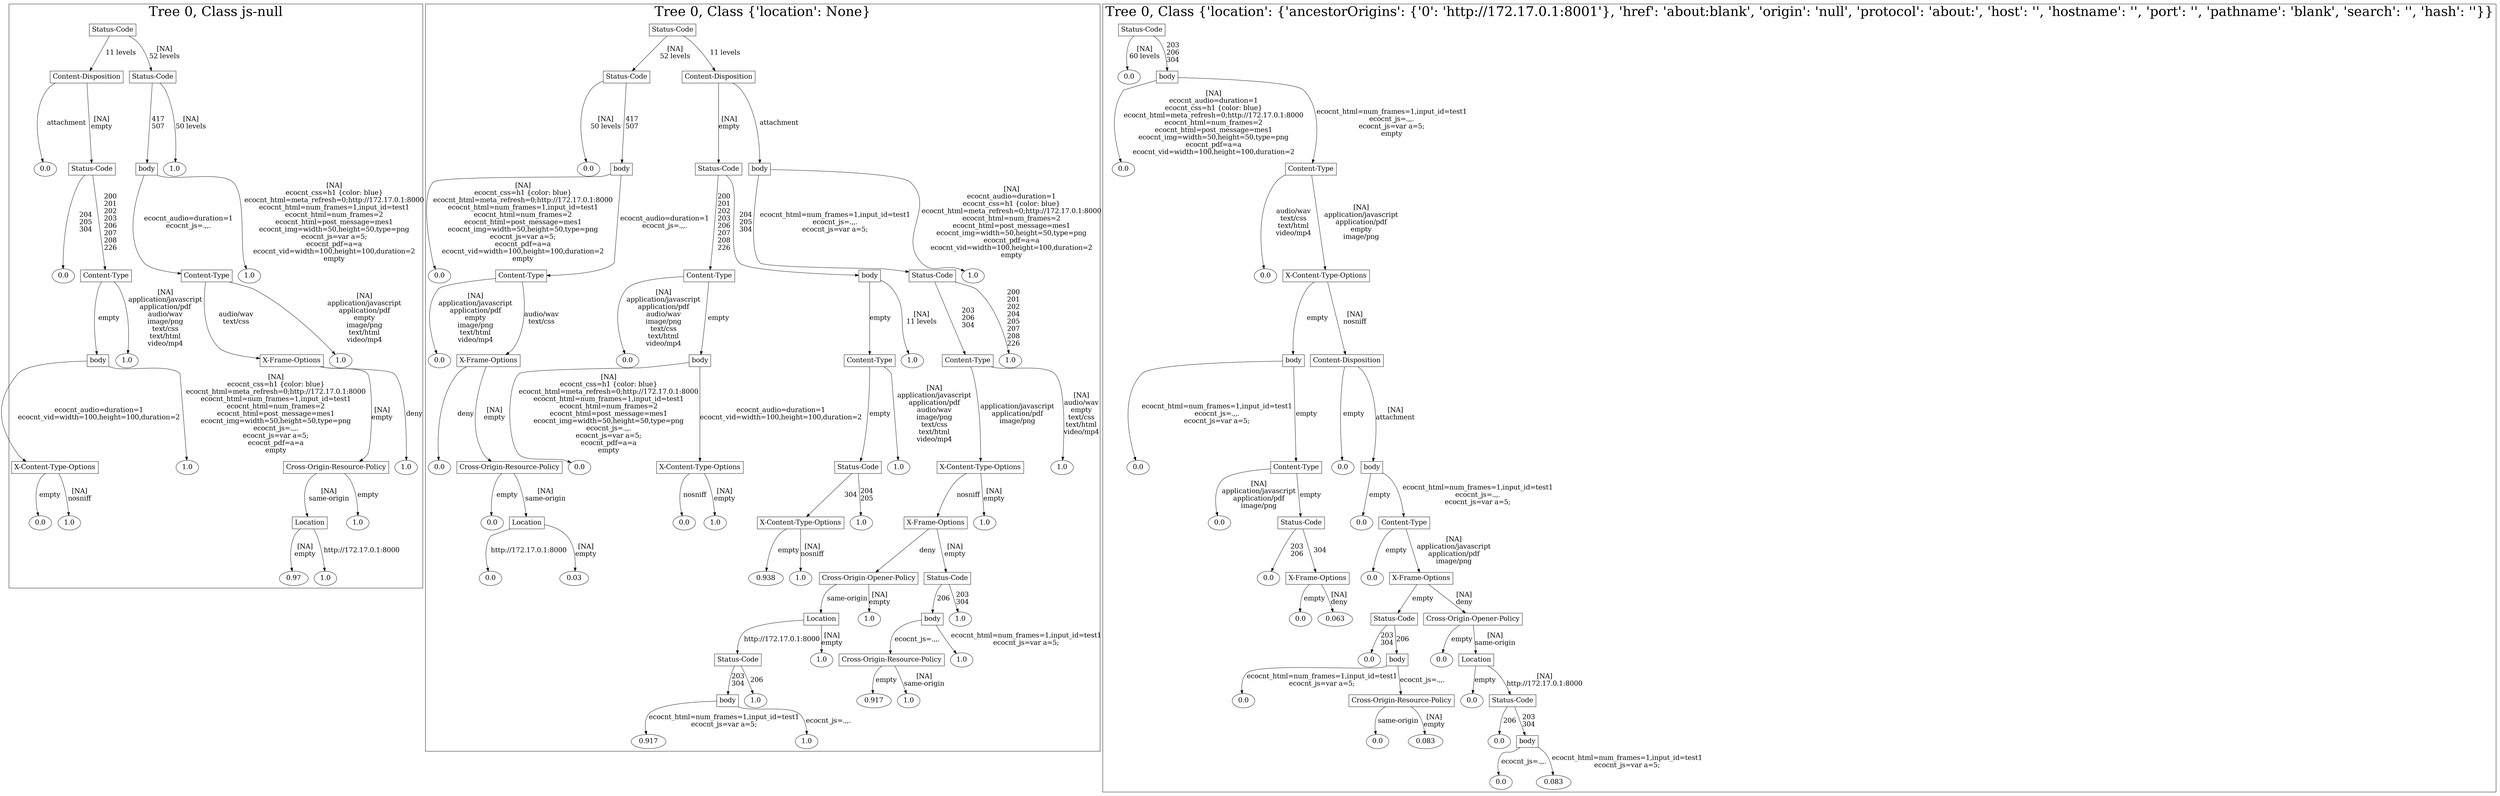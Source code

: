 /*
Generated by:
    http://https://github.com/h2oai/h2o-3/tree/master/h2o-genmodel/src/main/java/hex/genmodel/tools/PrintMojo.java
*/

/*
On a mac:

$ brew install graphviz
$ dot -Tpng file.gv -o file.png
$ open file.png
*/

digraph G {

subgraph cluster_0 {
/* Nodes */

/* Level 0 */
{
"SG_0_Node_0" [shape=box, fontsize=20, label="Status-Code"]
}

/* Level 1 */
{
"SG_0_Node_1" [shape=box, fontsize=20, label="Content-Disposition"]
"SG_0_Node_2" [shape=box, fontsize=20, label="Status-Code"]
}

/* Level 2 */
{
"SG_0_Node_13" [fontsize=20, label="0.0"]
"SG_0_Node_3" [shape=box, fontsize=20, label="Status-Code"]
"SG_0_Node_4" [shape=box, fontsize=20, label="body"]
"SG_0_Node_14" [fontsize=20, label="1.0"]
}

/* Level 3 */
{
"SG_0_Node_15" [fontsize=20, label="0.0"]
"SG_0_Node_5" [shape=box, fontsize=20, label="Content-Type"]
"SG_0_Node_6" [shape=box, fontsize=20, label="Content-Type"]
"SG_0_Node_16" [fontsize=20, label="1.0"]
}

/* Level 4 */
{
"SG_0_Node_7" [shape=box, fontsize=20, label="body"]
"SG_0_Node_17" [fontsize=20, label="1.0"]
"SG_0_Node_8" [shape=box, fontsize=20, label="X-Frame-Options"]
"SG_0_Node_18" [fontsize=20, label="1.0"]
}

/* Level 5 */
{
"SG_0_Node_9" [shape=box, fontsize=20, label="X-Content-Type-Options"]
"SG_0_Node_19" [fontsize=20, label="1.0"]
"SG_0_Node_10" [shape=box, fontsize=20, label="Cross-Origin-Resource-Policy"]
"SG_0_Node_20" [fontsize=20, label="1.0"]
}

/* Level 6 */
{
"SG_0_Node_21" [fontsize=20, label="0.0"]
"SG_0_Node_22" [fontsize=20, label="1.0"]
"SG_0_Node_11" [shape=box, fontsize=20, label="Location"]
"SG_0_Node_23" [fontsize=20, label="1.0"]
}

/* Level 7 */
{
"SG_0_Node_24" [fontsize=20, label="0.97"]
"SG_0_Node_25" [fontsize=20, label="1.0"]
}

/* Edges */
"SG_0_Node_0" -> "SG_0_Node_1" [fontsize=20, label="11 levels
"]
"SG_0_Node_0" -> "SG_0_Node_2" [fontsize=20, label="[NA]
52 levels
"]
"SG_0_Node_2" -> "SG_0_Node_4" [fontsize=20, label="417
507
"]
"SG_0_Node_2" -> "SG_0_Node_14" [fontsize=20, label="[NA]
50 levels
"]
"SG_0_Node_4" -> "SG_0_Node_6" [fontsize=20, label="ecocnt_audio=duration=1
ecocnt_js=.,,.
"]
"SG_0_Node_4" -> "SG_0_Node_16" [fontsize=20, label="[NA]
ecocnt_css=h1 {color: blue}
ecocnt_html=meta_refresh=0;http://172.17.0.1:8000
ecocnt_html=num_frames=1,input_id=test1
ecocnt_html=num_frames=2
ecocnt_html=post_message=mes1
ecocnt_img=width=50,height=50,type=png
ecocnt_js=var a=5;
ecocnt_pdf=a=a
ecocnt_vid=width=100,height=100,duration=2
empty
"]
"SG_0_Node_6" -> "SG_0_Node_8" [fontsize=20, label="audio/wav
text/css
"]
"SG_0_Node_6" -> "SG_0_Node_18" [fontsize=20, label="[NA]
application/javascript
application/pdf
empty
image/png
text/html
video/mp4
"]
"SG_0_Node_8" -> "SG_0_Node_10" [fontsize=20, label="[NA]
empty
"]
"SG_0_Node_8" -> "SG_0_Node_20" [fontsize=20, label="deny
"]
"SG_0_Node_10" -> "SG_0_Node_11" [fontsize=20, label="[NA]
same-origin
"]
"SG_0_Node_10" -> "SG_0_Node_23" [fontsize=20, label="empty
"]
"SG_0_Node_11" -> "SG_0_Node_24" [fontsize=20, label="[NA]
empty
"]
"SG_0_Node_11" -> "SG_0_Node_25" [fontsize=20, label="http://172.17.0.1:8000
"]
"SG_0_Node_1" -> "SG_0_Node_13" [fontsize=20, label="attachment
"]
"SG_0_Node_1" -> "SG_0_Node_3" [fontsize=20, label="[NA]
empty
"]
"SG_0_Node_3" -> "SG_0_Node_15" [fontsize=20, label="204
205
304
"]
"SG_0_Node_3" -> "SG_0_Node_5" [fontsize=20, label="200
201
202
203
206
207
208
226
"]
"SG_0_Node_5" -> "SG_0_Node_7" [fontsize=20, label="empty
"]
"SG_0_Node_5" -> "SG_0_Node_17" [fontsize=20, label="[NA]
application/javascript
application/pdf
audio/wav
image/png
text/css
text/html
video/mp4
"]
"SG_0_Node_7" -> "SG_0_Node_9" [fontsize=20, label="ecocnt_audio=duration=1
ecocnt_vid=width=100,height=100,duration=2
"]
"SG_0_Node_7" -> "SG_0_Node_19" [fontsize=20, label="[NA]
ecocnt_css=h1 {color: blue}
ecocnt_html=meta_refresh=0;http://172.17.0.1:8000
ecocnt_html=num_frames=1,input_id=test1
ecocnt_html=num_frames=2
ecocnt_html=post_message=mes1
ecocnt_img=width=50,height=50,type=png
ecocnt_js=.,,.
ecocnt_js=var a=5;
ecocnt_pdf=a=a
empty
"]
"SG_0_Node_9" -> "SG_0_Node_21" [fontsize=20, label="empty
"]
"SG_0_Node_9" -> "SG_0_Node_22" [fontsize=20, label="[NA]
nosniff
"]

fontsize=40
label="Tree 0, Class js-null"
}

subgraph cluster_1 {
/* Nodes */

/* Level 0 */
{
"SG_1_Node_0" [shape=box, fontsize=20, label="Status-Code"]
}

/* Level 1 */
{
"SG_1_Node_1" [shape=box, fontsize=20, label="Status-Code"]
"SG_1_Node_2" [shape=box, fontsize=20, label="Content-Disposition"]
}

/* Level 2 */
{
"SG_1_Node_32" [fontsize=20, label="0.0"]
"SG_1_Node_3" [shape=box, fontsize=20, label="body"]
"SG_1_Node_4" [shape=box, fontsize=20, label="Status-Code"]
"SG_1_Node_5" [shape=box, fontsize=20, label="body"]
}

/* Level 3 */
{
"SG_1_Node_33" [fontsize=20, label="0.0"]
"SG_1_Node_6" [shape=box, fontsize=20, label="Content-Type"]
"SG_1_Node_7" [shape=box, fontsize=20, label="Content-Type"]
"SG_1_Node_8" [shape=box, fontsize=20, label="body"]
"SG_1_Node_9" [shape=box, fontsize=20, label="Status-Code"]
"SG_1_Node_34" [fontsize=20, label="1.0"]
}

/* Level 4 */
{
"SG_1_Node_35" [fontsize=20, label="0.0"]
"SG_1_Node_10" [shape=box, fontsize=20, label="X-Frame-Options"]
"SG_1_Node_36" [fontsize=20, label="0.0"]
"SG_1_Node_11" [shape=box, fontsize=20, label="body"]
"SG_1_Node_12" [shape=box, fontsize=20, label="Content-Type"]
"SG_1_Node_37" [fontsize=20, label="1.0"]
"SG_1_Node_13" [shape=box, fontsize=20, label="Content-Type"]
"SG_1_Node_38" [fontsize=20, label="1.0"]
}

/* Level 5 */
{
"SG_1_Node_39" [fontsize=20, label="0.0"]
"SG_1_Node_14" [shape=box, fontsize=20, label="Cross-Origin-Resource-Policy"]
"SG_1_Node_40" [fontsize=20, label="0.0"]
"SG_1_Node_15" [shape=box, fontsize=20, label="X-Content-Type-Options"]
"SG_1_Node_16" [shape=box, fontsize=20, label="Status-Code"]
"SG_1_Node_41" [fontsize=20, label="1.0"]
"SG_1_Node_17" [shape=box, fontsize=20, label="X-Content-Type-Options"]
"SG_1_Node_42" [fontsize=20, label="1.0"]
}

/* Level 6 */
{
"SG_1_Node_43" [fontsize=20, label="0.0"]
"SG_1_Node_18" [shape=box, fontsize=20, label="Location"]
"SG_1_Node_44" [fontsize=20, label="0.0"]
"SG_1_Node_45" [fontsize=20, label="1.0"]
"SG_1_Node_19" [shape=box, fontsize=20, label="X-Content-Type-Options"]
"SG_1_Node_46" [fontsize=20, label="1.0"]
"SG_1_Node_20" [shape=box, fontsize=20, label="X-Frame-Options"]
"SG_1_Node_47" [fontsize=20, label="1.0"]
}

/* Level 7 */
{
"SG_1_Node_48" [fontsize=20, label="0.0"]
"SG_1_Node_49" [fontsize=20, label="0.03"]
"SG_1_Node_50" [fontsize=20, label="0.938"]
"SG_1_Node_51" [fontsize=20, label="1.0"]
"SG_1_Node_23" [shape=box, fontsize=20, label="Cross-Origin-Opener-Policy"]
"SG_1_Node_24" [shape=box, fontsize=20, label="Status-Code"]
}

/* Level 8 */
{
"SG_1_Node_25" [shape=box, fontsize=20, label="Location"]
"SG_1_Node_52" [fontsize=20, label="1.0"]
"SG_1_Node_26" [shape=box, fontsize=20, label="body"]
"SG_1_Node_53" [fontsize=20, label="1.0"]
}

/* Level 9 */
{
"SG_1_Node_27" [shape=box, fontsize=20, label="Status-Code"]
"SG_1_Node_54" [fontsize=20, label="1.0"]
"SG_1_Node_28" [shape=box, fontsize=20, label="Cross-Origin-Resource-Policy"]
"SG_1_Node_55" [fontsize=20, label="1.0"]
}

/* Level 10 */
{
"SG_1_Node_29" [shape=box, fontsize=20, label="body"]
"SG_1_Node_56" [fontsize=20, label="1.0"]
"SG_1_Node_57" [fontsize=20, label="0.917"]
"SG_1_Node_58" [fontsize=20, label="1.0"]
}

/* Level 11 */
{
"SG_1_Node_59" [fontsize=20, label="0.917"]
"SG_1_Node_60" [fontsize=20, label="1.0"]
}

/* Edges */
"SG_1_Node_0" -> "SG_1_Node_1" [fontsize=20, label="[NA]
52 levels
"]
"SG_1_Node_0" -> "SG_1_Node_2" [fontsize=20, label="11 levels
"]
"SG_1_Node_2" -> "SG_1_Node_4" [fontsize=20, label="[NA]
empty
"]
"SG_1_Node_2" -> "SG_1_Node_5" [fontsize=20, label="attachment
"]
"SG_1_Node_5" -> "SG_1_Node_9" [fontsize=20, label="ecocnt_html=num_frames=1,input_id=test1
ecocnt_js=.,,.
ecocnt_js=var a=5;
"]
"SG_1_Node_5" -> "SG_1_Node_34" [fontsize=20, label="[NA]
ecocnt_audio=duration=1
ecocnt_css=h1 {color: blue}
ecocnt_html=meta_refresh=0;http://172.17.0.1:8000
ecocnt_html=num_frames=2
ecocnt_html=post_message=mes1
ecocnt_img=width=50,height=50,type=png
ecocnt_pdf=a=a
ecocnt_vid=width=100,height=100,duration=2
empty
"]
"SG_1_Node_9" -> "SG_1_Node_13" [fontsize=20, label="203
206
304
"]
"SG_1_Node_9" -> "SG_1_Node_38" [fontsize=20, label="200
201
202
204
205
207
208
226
"]
"SG_1_Node_13" -> "SG_1_Node_17" [fontsize=20, label="application/javascript
application/pdf
image/png
"]
"SG_1_Node_13" -> "SG_1_Node_42" [fontsize=20, label="[NA]
audio/wav
empty
text/css
text/html
video/mp4
"]
"SG_1_Node_17" -> "SG_1_Node_20" [fontsize=20, label="nosniff
"]
"SG_1_Node_17" -> "SG_1_Node_47" [fontsize=20, label="[NA]
empty
"]
"SG_1_Node_20" -> "SG_1_Node_23" [fontsize=20, label="deny
"]
"SG_1_Node_20" -> "SG_1_Node_24" [fontsize=20, label="[NA]
empty
"]
"SG_1_Node_24" -> "SG_1_Node_26" [fontsize=20, label="206
"]
"SG_1_Node_24" -> "SG_1_Node_53" [fontsize=20, label="203
304
"]
"SG_1_Node_26" -> "SG_1_Node_28" [fontsize=20, label="ecocnt_js=.,,.
"]
"SG_1_Node_26" -> "SG_1_Node_55" [fontsize=20, label="ecocnt_html=num_frames=1,input_id=test1
ecocnt_js=var a=5;
"]
"SG_1_Node_28" -> "SG_1_Node_57" [fontsize=20, label="empty
"]
"SG_1_Node_28" -> "SG_1_Node_58" [fontsize=20, label="[NA]
same-origin
"]
"SG_1_Node_23" -> "SG_1_Node_25" [fontsize=20, label="same-origin
"]
"SG_1_Node_23" -> "SG_1_Node_52" [fontsize=20, label="[NA]
empty
"]
"SG_1_Node_25" -> "SG_1_Node_27" [fontsize=20, label="http://172.17.0.1:8000
"]
"SG_1_Node_25" -> "SG_1_Node_54" [fontsize=20, label="[NA]
empty
"]
"SG_1_Node_27" -> "SG_1_Node_29" [fontsize=20, label="203
304
"]
"SG_1_Node_27" -> "SG_1_Node_56" [fontsize=20, label="206
"]
"SG_1_Node_29" -> "SG_1_Node_59" [fontsize=20, label="ecocnt_html=num_frames=1,input_id=test1
ecocnt_js=var a=5;
"]
"SG_1_Node_29" -> "SG_1_Node_60" [fontsize=20, label="ecocnt_js=.,,.
"]
"SG_1_Node_4" -> "SG_1_Node_7" [fontsize=20, label="200
201
202
203
206
207
208
226
"]
"SG_1_Node_4" -> "SG_1_Node_8" [fontsize=20, label="204
205
304
"]
"SG_1_Node_8" -> "SG_1_Node_12" [fontsize=20, label="empty
"]
"SG_1_Node_8" -> "SG_1_Node_37" [fontsize=20, label="[NA]
11 levels
"]
"SG_1_Node_12" -> "SG_1_Node_16" [fontsize=20, label="empty
"]
"SG_1_Node_12" -> "SG_1_Node_41" [fontsize=20, label="[NA]
application/javascript
application/pdf
audio/wav
image/png
text/css
text/html
video/mp4
"]
"SG_1_Node_16" -> "SG_1_Node_19" [fontsize=20, label="304
"]
"SG_1_Node_16" -> "SG_1_Node_46" [fontsize=20, label="204
205
"]
"SG_1_Node_19" -> "SG_1_Node_50" [fontsize=20, label="empty
"]
"SG_1_Node_19" -> "SG_1_Node_51" [fontsize=20, label="[NA]
nosniff
"]
"SG_1_Node_7" -> "SG_1_Node_36" [fontsize=20, label="[NA]
application/javascript
application/pdf
audio/wav
image/png
text/css
text/html
video/mp4
"]
"SG_1_Node_7" -> "SG_1_Node_11" [fontsize=20, label="empty
"]
"SG_1_Node_11" -> "SG_1_Node_40" [fontsize=20, label="[NA]
ecocnt_css=h1 {color: blue}
ecocnt_html=meta_refresh=0;http://172.17.0.1:8000
ecocnt_html=num_frames=1,input_id=test1
ecocnt_html=num_frames=2
ecocnt_html=post_message=mes1
ecocnt_img=width=50,height=50,type=png
ecocnt_js=.,,.
ecocnt_js=var a=5;
ecocnt_pdf=a=a
empty
"]
"SG_1_Node_11" -> "SG_1_Node_15" [fontsize=20, label="ecocnt_audio=duration=1
ecocnt_vid=width=100,height=100,duration=2
"]
"SG_1_Node_15" -> "SG_1_Node_44" [fontsize=20, label="nosniff
"]
"SG_1_Node_15" -> "SG_1_Node_45" [fontsize=20, label="[NA]
empty
"]
"SG_1_Node_1" -> "SG_1_Node_32" [fontsize=20, label="[NA]
50 levels
"]
"SG_1_Node_1" -> "SG_1_Node_3" [fontsize=20, label="417
507
"]
"SG_1_Node_3" -> "SG_1_Node_33" [fontsize=20, label="[NA]
ecocnt_css=h1 {color: blue}
ecocnt_html=meta_refresh=0;http://172.17.0.1:8000
ecocnt_html=num_frames=1,input_id=test1
ecocnt_html=num_frames=2
ecocnt_html=post_message=mes1
ecocnt_img=width=50,height=50,type=png
ecocnt_js=var a=5;
ecocnt_pdf=a=a
ecocnt_vid=width=100,height=100,duration=2
empty
"]
"SG_1_Node_3" -> "SG_1_Node_6" [fontsize=20, label="ecocnt_audio=duration=1
ecocnt_js=.,,.
"]
"SG_1_Node_6" -> "SG_1_Node_35" [fontsize=20, label="[NA]
application/javascript
application/pdf
empty
image/png
text/html
video/mp4
"]
"SG_1_Node_6" -> "SG_1_Node_10" [fontsize=20, label="audio/wav
text/css
"]
"SG_1_Node_10" -> "SG_1_Node_39" [fontsize=20, label="deny
"]
"SG_1_Node_10" -> "SG_1_Node_14" [fontsize=20, label="[NA]
empty
"]
"SG_1_Node_14" -> "SG_1_Node_43" [fontsize=20, label="empty
"]
"SG_1_Node_14" -> "SG_1_Node_18" [fontsize=20, label="[NA]
same-origin
"]
"SG_1_Node_18" -> "SG_1_Node_48" [fontsize=20, label="http://172.17.0.1:8000
"]
"SG_1_Node_18" -> "SG_1_Node_49" [fontsize=20, label="[NA]
empty
"]

fontsize=40
label="Tree 0, Class {'location': None}"
}

subgraph cluster_2 {
/* Nodes */

/* Level 0 */
{
"SG_2_Node_0" [shape=box, fontsize=20, label="Status-Code"]
}

/* Level 1 */
{
"SG_2_Node_22" [fontsize=20, label="0.0"]
"SG_2_Node_1" [shape=box, fontsize=20, label="body"]
}

/* Level 2 */
{
"SG_2_Node_23" [fontsize=20, label="0.0"]
"SG_2_Node_2" [shape=box, fontsize=20, label="Content-Type"]
}

/* Level 3 */
{
"SG_2_Node_24" [fontsize=20, label="0.0"]
"SG_2_Node_3" [shape=box, fontsize=20, label="X-Content-Type-Options"]
}

/* Level 4 */
{
"SG_2_Node_4" [shape=box, fontsize=20, label="body"]
"SG_2_Node_5" [shape=box, fontsize=20, label="Content-Disposition"]
}

/* Level 5 */
{
"SG_2_Node_25" [fontsize=20, label="0.0"]
"SG_2_Node_6" [shape=box, fontsize=20, label="Content-Type"]
"SG_2_Node_26" [fontsize=20, label="0.0"]
"SG_2_Node_7" [shape=box, fontsize=20, label="body"]
}

/* Level 6 */
{
"SG_2_Node_27" [fontsize=20, label="0.0"]
"SG_2_Node_8" [shape=box, fontsize=20, label="Status-Code"]
"SG_2_Node_28" [fontsize=20, label="0.0"]
"SG_2_Node_9" [shape=box, fontsize=20, label="Content-Type"]
}

/* Level 7 */
{
"SG_2_Node_29" [fontsize=20, label="0.0"]
"SG_2_Node_10" [shape=box, fontsize=20, label="X-Frame-Options"]
"SG_2_Node_30" [fontsize=20, label="0.0"]
"SG_2_Node_11" [shape=box, fontsize=20, label="X-Frame-Options"]
}

/* Level 8 */
{
"SG_2_Node_31" [fontsize=20, label="0.0"]
"SG_2_Node_32" [fontsize=20, label="0.063"]
"SG_2_Node_13" [shape=box, fontsize=20, label="Status-Code"]
"SG_2_Node_14" [shape=box, fontsize=20, label="Cross-Origin-Opener-Policy"]
}

/* Level 9 */
{
"SG_2_Node_33" [fontsize=20, label="0.0"]
"SG_2_Node_15" [shape=box, fontsize=20, label="body"]
"SG_2_Node_34" [fontsize=20, label="0.0"]
"SG_2_Node_16" [shape=box, fontsize=20, label="Location"]
}

/* Level 10 */
{
"SG_2_Node_35" [fontsize=20, label="0.0"]
"SG_2_Node_17" [shape=box, fontsize=20, label="Cross-Origin-Resource-Policy"]
"SG_2_Node_36" [fontsize=20, label="0.0"]
"SG_2_Node_18" [shape=box, fontsize=20, label="Status-Code"]
}

/* Level 11 */
{
"SG_2_Node_37" [fontsize=20, label="0.0"]
"SG_2_Node_38" [fontsize=20, label="0.083"]
"SG_2_Node_39" [fontsize=20, label="0.0"]
"SG_2_Node_20" [shape=box, fontsize=20, label="body"]
}

/* Level 12 */
{
"SG_2_Node_40" [fontsize=20, label="0.0"]
"SG_2_Node_41" [fontsize=20, label="0.083"]
}

/* Edges */
"SG_2_Node_0" -> "SG_2_Node_22" [fontsize=20, label="[NA]
60 levels
"]
"SG_2_Node_0" -> "SG_2_Node_1" [fontsize=20, label="203
206
304
"]
"SG_2_Node_1" -> "SG_2_Node_23" [fontsize=20, label="[NA]
ecocnt_audio=duration=1
ecocnt_css=h1 {color: blue}
ecocnt_html=meta_refresh=0;http://172.17.0.1:8000
ecocnt_html=num_frames=2
ecocnt_html=post_message=mes1
ecocnt_img=width=50,height=50,type=png
ecocnt_pdf=a=a
ecocnt_vid=width=100,height=100,duration=2
"]
"SG_2_Node_1" -> "SG_2_Node_2" [fontsize=20, label="ecocnt_html=num_frames=1,input_id=test1
ecocnt_js=.,,.
ecocnt_js=var a=5;
empty
"]
"SG_2_Node_2" -> "SG_2_Node_24" [fontsize=20, label="audio/wav
text/css
text/html
video/mp4
"]
"SG_2_Node_2" -> "SG_2_Node_3" [fontsize=20, label="[NA]
application/javascript
application/pdf
empty
image/png
"]
"SG_2_Node_3" -> "SG_2_Node_4" [fontsize=20, label="empty
"]
"SG_2_Node_3" -> "SG_2_Node_5" [fontsize=20, label="[NA]
nosniff
"]
"SG_2_Node_5" -> "SG_2_Node_26" [fontsize=20, label="empty
"]
"SG_2_Node_5" -> "SG_2_Node_7" [fontsize=20, label="[NA]
attachment
"]
"SG_2_Node_7" -> "SG_2_Node_28" [fontsize=20, label="empty
"]
"SG_2_Node_7" -> "SG_2_Node_9" [fontsize=20, label="ecocnt_html=num_frames=1,input_id=test1
ecocnt_js=.,,.
ecocnt_js=var a=5;
"]
"SG_2_Node_9" -> "SG_2_Node_30" [fontsize=20, label="empty
"]
"SG_2_Node_9" -> "SG_2_Node_11" [fontsize=20, label="[NA]
application/javascript
application/pdf
image/png
"]
"SG_2_Node_11" -> "SG_2_Node_13" [fontsize=20, label="empty
"]
"SG_2_Node_11" -> "SG_2_Node_14" [fontsize=20, label="[NA]
deny
"]
"SG_2_Node_14" -> "SG_2_Node_34" [fontsize=20, label="empty
"]
"SG_2_Node_14" -> "SG_2_Node_16" [fontsize=20, label="[NA]
same-origin
"]
"SG_2_Node_16" -> "SG_2_Node_36" [fontsize=20, label="empty
"]
"SG_2_Node_16" -> "SG_2_Node_18" [fontsize=20, label="[NA]
http://172.17.0.1:8000
"]
"SG_2_Node_18" -> "SG_2_Node_39" [fontsize=20, label="206
"]
"SG_2_Node_18" -> "SG_2_Node_20" [fontsize=20, label="203
304
"]
"SG_2_Node_20" -> "SG_2_Node_40" [fontsize=20, label="ecocnt_js=.,,.
"]
"SG_2_Node_20" -> "SG_2_Node_41" [fontsize=20, label="ecocnt_html=num_frames=1,input_id=test1
ecocnt_js=var a=5;
"]
"SG_2_Node_13" -> "SG_2_Node_33" [fontsize=20, label="203
304
"]
"SG_2_Node_13" -> "SG_2_Node_15" [fontsize=20, label="206
"]
"SG_2_Node_15" -> "SG_2_Node_35" [fontsize=20, label="ecocnt_html=num_frames=1,input_id=test1
ecocnt_js=var a=5;
"]
"SG_2_Node_15" -> "SG_2_Node_17" [fontsize=20, label="ecocnt_js=.,,.
"]
"SG_2_Node_17" -> "SG_2_Node_37" [fontsize=20, label="same-origin
"]
"SG_2_Node_17" -> "SG_2_Node_38" [fontsize=20, label="[NA]
empty
"]
"SG_2_Node_4" -> "SG_2_Node_25" [fontsize=20, label="ecocnt_html=num_frames=1,input_id=test1
ecocnt_js=.,,.
ecocnt_js=var a=5;
"]
"SG_2_Node_4" -> "SG_2_Node_6" [fontsize=20, label="empty
"]
"SG_2_Node_6" -> "SG_2_Node_27" [fontsize=20, label="[NA]
application/javascript
application/pdf
image/png
"]
"SG_2_Node_6" -> "SG_2_Node_8" [fontsize=20, label="empty
"]
"SG_2_Node_8" -> "SG_2_Node_29" [fontsize=20, label="203
206
"]
"SG_2_Node_8" -> "SG_2_Node_10" [fontsize=20, label="304
"]
"SG_2_Node_10" -> "SG_2_Node_31" [fontsize=20, label="empty
"]
"SG_2_Node_10" -> "SG_2_Node_32" [fontsize=20, label="[NA]
deny
"]

fontsize=40
label="Tree 0, Class {'location': {'ancestorOrigins': {'0': 'http://172.17.0.1:8001'}, 'href': 'about:blank', 'origin': 'null', 'protocol': 'about:', 'host': '', 'hostname': '', 'port': '', 'pathname': 'blank', 'search': '', 'hash': ''}}"
}

}

